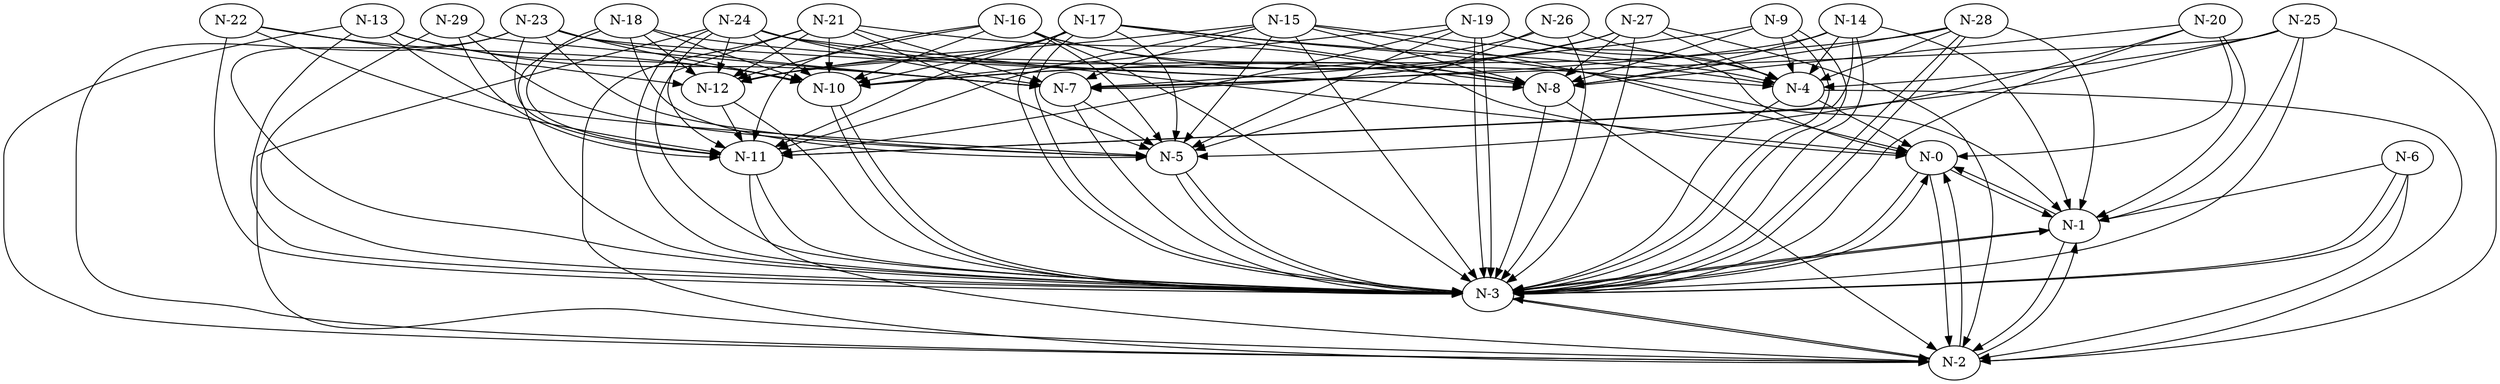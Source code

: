 digraph G {
    "N-0" -> "N-1";
    "N-0" -> "N-2";
    "N-0" -> "N-3";
    "N-1" -> "N-0";
    "N-1" -> "N-2";
    "N-1" -> "N-3";
    "N-2" -> "N-0";
    "N-2" -> "N-1";
    "N-2" -> "N-3";
    "N-3" -> "N-0";
    "N-3" -> "N-1";
    "N-3" -> "N-2";
    "N-4" -> "N-3";
    "N-4" -> "N-0";
    "N-4" -> "N-2";
    "N-5" -> "N-3";
    "N-5" -> "N-3";
    "N-6" -> "N-1";
    "N-6" -> "N-2";
    "N-6" -> "N-3";
    "N-6" -> "N-3";
    "N-7" -> "N-5";
    "N-7" -> "N-3";
    "N-8" -> "N-2";
    "N-8" -> "N-3";
    "N-9" -> "N-7";
    "N-9" -> "N-3";
    "N-9" -> "N-4";
    "N-9" -> "N-3";
    "N-9" -> "N-8";
    "N-10" -> "N-3";
    "N-10" -> "N-3";
    "N-11" -> "N-2";
    "N-11" -> "N-3";
    "N-12" -> "N-3";
    "N-12" -> "N-11";
    "N-13" -> "N-3";
    "N-13" -> "N-2";
    "N-13" -> "N-7";
    "N-13" -> "N-10";
    "N-13" -> "N-5";
    "N-14" -> "N-1";
    "N-14" -> "N-4";
    "N-14" -> "N-3";
    "N-14" -> "N-11";
    "N-14" -> "N-8";
    "N-14" -> "N-7";
    "N-15" -> "N-3";
    "N-15" -> "N-4";
    "N-15" -> "N-7";
    "N-15" -> "N-8";
    "N-15" -> "N-0";
    "N-15" -> "N-11";
    "N-15" -> "N-5";
    "N-15" -> "N-12";
    "N-16" -> "N-4";
    "N-16" -> "N-3";
    "N-16" -> "N-10";
    "N-16" -> "N-8";
    "N-16" -> "N-5";
    "N-16" -> "N-11";
    "N-16" -> "N-12";
    "N-17" -> "N-3";
    "N-17" -> "N-3";
    "N-17" -> "N-12";
    "N-17" -> "N-4";
    "N-17" -> "N-5";
    "N-17" -> "N-1";
    "N-17" -> "N-8";
    "N-17" -> "N-11";
    "N-17" -> "N-10";
    "N-18" -> "N-12";
    "N-18" -> "N-11";
    "N-18" -> "N-5";
    "N-18" -> "N-10";
    "N-18" -> "N-8";
    "N-18" -> "N-3";
    "N-19" -> "N-0";
    "N-19" -> "N-10";
    "N-19" -> "N-3";
    "N-19" -> "N-11";
    "N-19" -> "N-5";
    "N-19" -> "N-4";
    "N-19" -> "N-3";
    "N-20" -> "N-5";
    "N-20" -> "N-8";
    "N-20" -> "N-1";
    "N-20" -> "N-3";
    "N-20" -> "N-0";
    "N-21" -> "N-3";
    "N-21" -> "N-7";
    "N-21" -> "N-2";
    "N-21" -> "N-12";
    "N-21" -> "N-0";
    "N-21" -> "N-10";
    "N-21" -> "N-5";
    "N-22" -> "N-10";
    "N-22" -> "N-12";
    "N-22" -> "N-3";
    "N-22" -> "N-11";
    "N-23" -> "N-11";
    "N-23" -> "N-7";
    "N-23" -> "N-2";
    "N-23" -> "N-5";
    "N-23" -> "N-8";
    "N-23" -> "N-10";
    "N-23" -> "N-3";
    "N-24" -> "N-11";
    "N-24" -> "N-10";
    "N-24" -> "N-0";
    "N-24" -> "N-3";
    "N-24" -> "N-8";
    "N-24" -> "N-12";
    "N-24" -> "N-2";
    "N-24" -> "N-7";
    "N-25" -> "N-4";
    "N-25" -> "N-2";
    "N-25" -> "N-11";
    "N-25" -> "N-3";
    "N-25" -> "N-1";
    "N-25" -> "N-7";
    "N-26" -> "N-5";
    "N-26" -> "N-4";
    "N-26" -> "N-3";
    "N-26" -> "N-12";
    "N-27" -> "N-4";
    "N-27" -> "N-10";
    "N-27" -> "N-2";
    "N-27" -> "N-3";
    "N-27" -> "N-7";
    "N-27" -> "N-8";
    "N-28" -> "N-8";
    "N-28" -> "N-10";
    "N-28" -> "N-1";
    "N-28" -> "N-4";
    "N-28" -> "N-3";
    "N-28" -> "N-3";
    "N-29" -> "N-11";
    "N-29" -> "N-5";
    "N-29" -> "N-7";
    "N-29" -> "N-3";
}
